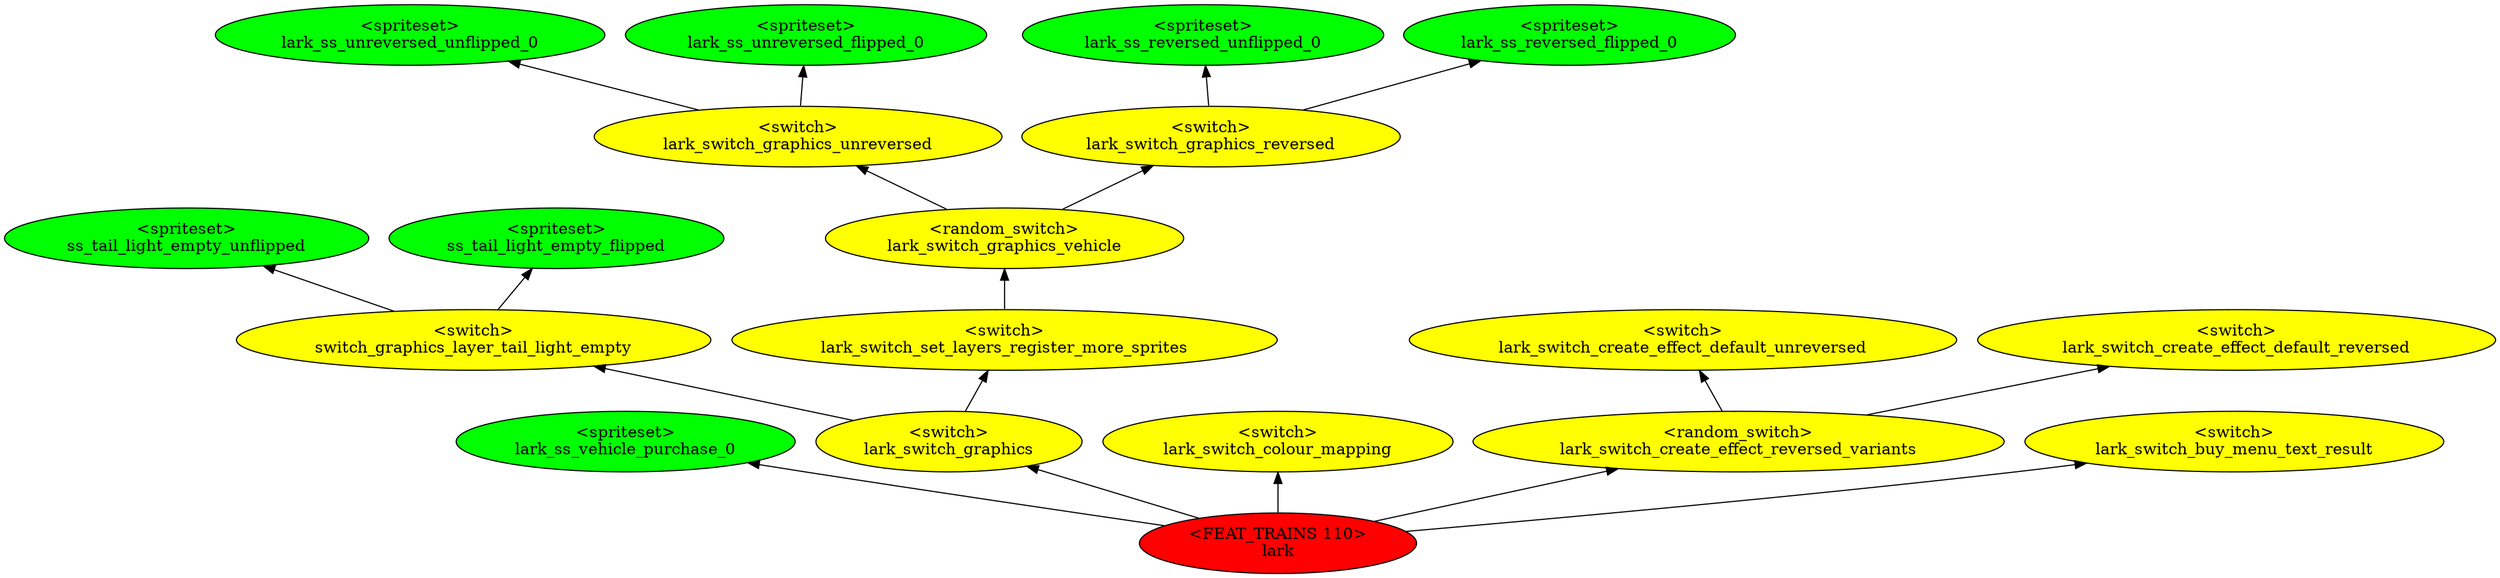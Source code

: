 digraph {
rankdir="BT"
ss_tail_light_empty_unflipped [fillcolor=green style="filled" label="<spriteset>\nss_tail_light_empty_unflipped"]
ss_tail_light_empty_flipped [fillcolor=green style="filled" label="<spriteset>\nss_tail_light_empty_flipped"]
switch_graphics_layer_tail_light_empty [fillcolor=yellow style="filled" label="<switch>\nswitch_graphics_layer_tail_light_empty"]
lark_ss_unreversed_unflipped_0 [fillcolor=green style="filled" label="<spriteset>\nlark_ss_unreversed_unflipped_0"]
lark_ss_unreversed_flipped_0 [fillcolor=green style="filled" label="<spriteset>\nlark_ss_unreversed_flipped_0"]
lark_switch_graphics_unreversed [fillcolor=yellow style="filled" label="<switch>\nlark_switch_graphics_unreversed"]
lark_ss_reversed_unflipped_0 [fillcolor=green style="filled" label="<spriteset>\nlark_ss_reversed_unflipped_0"]
lark_ss_reversed_flipped_0 [fillcolor=green style="filled" label="<spriteset>\nlark_ss_reversed_flipped_0"]
lark_switch_graphics_reversed [fillcolor=yellow style="filled" label="<switch>\nlark_switch_graphics_reversed"]
lark_switch_graphics_vehicle [fillcolor=yellow style="filled" label="<random_switch>\nlark_switch_graphics_vehicle"]
lark_ss_vehicle_purchase_0 [fillcolor=green style="filled" label="<spriteset>\nlark_ss_vehicle_purchase_0"]
lark_switch_set_layers_register_more_sprites [fillcolor=yellow style="filled" label="<switch>\nlark_switch_set_layers_register_more_sprites"]
lark_switch_graphics [fillcolor=yellow style="filled" label="<switch>\nlark_switch_graphics"]
lark_switch_colour_mapping [fillcolor=yellow style="filled" label="<switch>\nlark_switch_colour_mapping"]
lark_switch_create_effect_default_unreversed [fillcolor=yellow style="filled" label="<switch>\nlark_switch_create_effect_default_unreversed"]
lark_switch_create_effect_default_reversed [fillcolor=yellow style="filled" label="<switch>\nlark_switch_create_effect_default_reversed"]
lark_switch_create_effect_reversed_variants [fillcolor=yellow style="filled" label="<random_switch>\nlark_switch_create_effect_reversed_variants"]
lark_switch_buy_menu_text_result [fillcolor=yellow style="filled" label="<switch>\nlark_switch_buy_menu_text_result"]
lark [fillcolor=red style="filled" label="<FEAT_TRAINS 110>\nlark"]
lark_switch_graphics_vehicle->lark_switch_graphics_unreversed
lark_switch_set_layers_register_more_sprites->lark_switch_graphics_vehicle
lark_switch_graphics->switch_graphics_layer_tail_light_empty
lark_switch_graphics_unreversed->lark_ss_unreversed_unflipped_0
lark_switch_create_effect_reversed_variants->lark_switch_create_effect_default_unreversed
switch_graphics_layer_tail_light_empty->ss_tail_light_empty_flipped
lark->lark_ss_vehicle_purchase_0
lark_switch_graphics->lark_switch_set_layers_register_more_sprites
lark_switch_create_effect_reversed_variants->lark_switch_create_effect_default_reversed
lark->lark_switch_buy_menu_text_result
lark_switch_graphics_unreversed->lark_ss_unreversed_flipped_0
lark->lark_switch_create_effect_reversed_variants
switch_graphics_layer_tail_light_empty->ss_tail_light_empty_unflipped
lark_switch_graphics_reversed->lark_ss_reversed_unflipped_0
lark_switch_graphics_vehicle->lark_switch_graphics_reversed
lark_switch_graphics_reversed->lark_ss_reversed_flipped_0
lark->lark_switch_colour_mapping
lark->lark_switch_graphics
}

